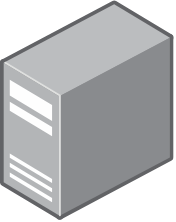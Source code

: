 <mxfile version="20.8.20" type="github">
  <diagram id="PpO1pqE9R3E5Xo-2VSUw" name="Page-1">
    <mxGraphModel dx="956" dy="857" grid="1" gridSize="10" guides="1" tooltips="1" connect="1" arrows="1" fold="1" page="1" pageScale="1" pageWidth="850" pageHeight="1100" math="0" shadow="0">
      <root>
        <mxCell id="0" />
        <mxCell id="1" parent="0" />
        <mxCell id="UjWTVnEfoSuOTduYf2C0-1" value="" style="points=[];aspect=fixed;html=1;align=center;shadow=0;dashed=0;image;image=img/lib/allied_telesis/computer_and_terminals/Server_Desktop.svg;" vertex="1" parent="1">
          <mxGeometry x="160" y="280" width="86.78" height="110" as="geometry" />
        </mxCell>
      </root>
    </mxGraphModel>
  </diagram>
</mxfile>
